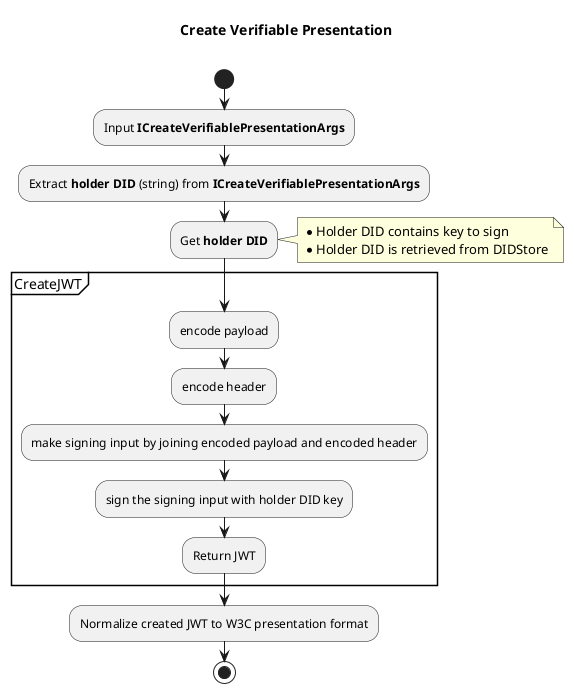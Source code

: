 @startuml createVerifiablePresentation

title  Create Verifiable Presentation\n

start
:Input **ICreateVerifiablePresentationArgs**;
' note right
' {
'   {
'     holder: string
'     verifiableCredential?: W3CVerifiableCredential[],
'     type?: string[],
'     '@context'?: string[],
'     verifier?: string[],
'     issuanceDate?: DateType,
'     expirationDate?: DateType,
'     id?: string,

'     [x: string]: any
'   },
'   save?: boolean,
'   challenge?: string,
'   domain?: string,
'   proofFormat: ProofFormat,
'   removeOriginalFields?: boolean
' }
' end note
:Extract **holder DID** (string) from **ICreateVerifiablePresentationArgs**;
:Get **holder DID**;
note right
  * Holder DID contains key to sign
  * Holder DID is retrieved from DIDStore
end note
partition CreateJWT {
  :encode payload;
  :encode header;
  :make signing input by joining encoded payload and encoded header;
  :sign the signing input with holder DID key;
  :Return JWT;
}
:Normalize created JWT to W3C presentation format;
stop

@enduml
